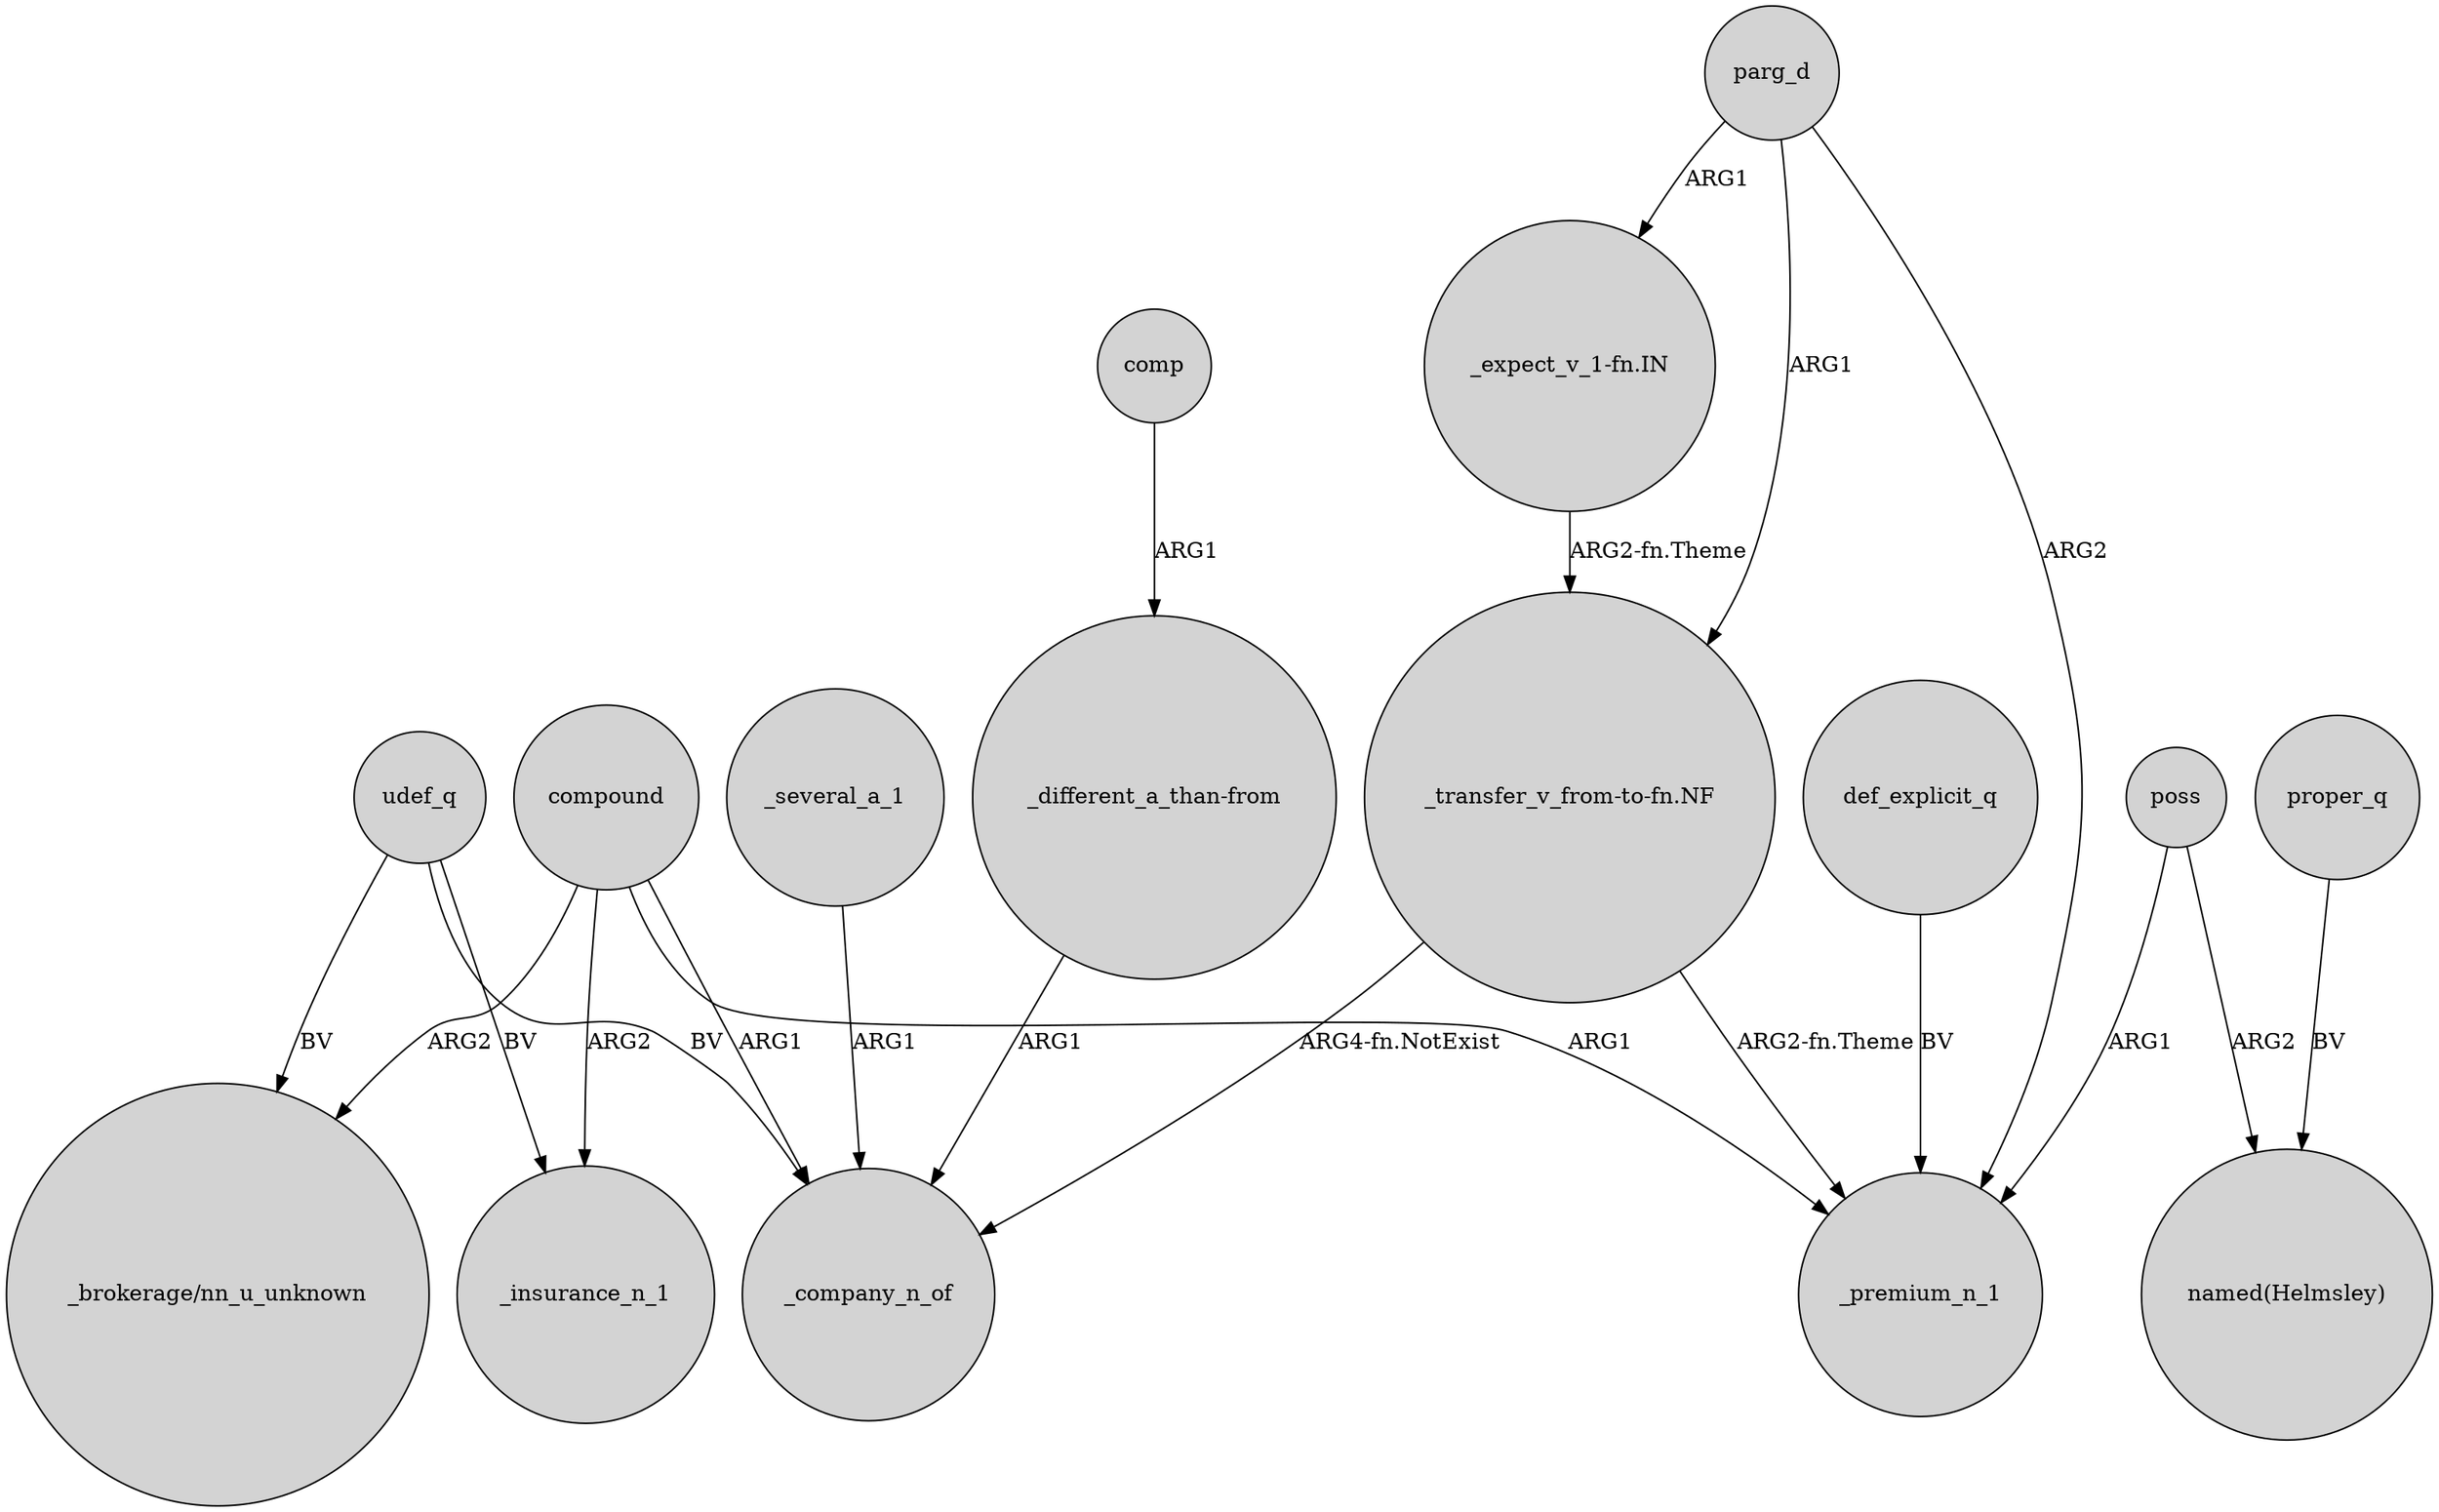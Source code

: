 digraph {
	node [shape=circle style=filled]
	compound -> _insurance_n_1 [label=ARG2]
	"_transfer_v_from-to-fn.NF" -> _company_n_of [label="ARG4-fn.NotExist"]
	poss -> "named(Helmsley)" [label=ARG2]
	udef_q -> _insurance_n_1 [label=BV]
	"_transfer_v_from-to-fn.NF" -> _premium_n_1 [label="ARG2-fn.Theme"]
	def_explicit_q -> _premium_n_1 [label=BV]
	compound -> "_brokerage/nn_u_unknown" [label=ARG2]
	"_expect_v_1-fn.IN" -> "_transfer_v_from-to-fn.NF" [label="ARG2-fn.Theme"]
	poss -> _premium_n_1 [label=ARG1]
	parg_d -> "_transfer_v_from-to-fn.NF" [label=ARG1]
	parg_d -> _premium_n_1 [label=ARG2]
	udef_q -> "_brokerage/nn_u_unknown" [label=BV]
	compound -> _company_n_of [label=ARG1]
	_several_a_1 -> _company_n_of [label=ARG1]
	comp -> "_different_a_than-from" [label=ARG1]
	parg_d -> "_expect_v_1-fn.IN" [label=ARG1]
	compound -> _premium_n_1 [label=ARG1]
	"_different_a_than-from" -> _company_n_of [label=ARG1]
	proper_q -> "named(Helmsley)" [label=BV]
	udef_q -> _company_n_of [label=BV]
}
